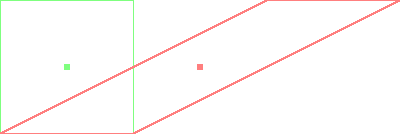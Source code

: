 size(200);
draw(unitsquare,lightgreen);
draw(slant(2)*unitsquare,lightred);
pair C=(0.5,0.5);
dot(C,lightgreen);
dot(slant(2)*C,lightred);



